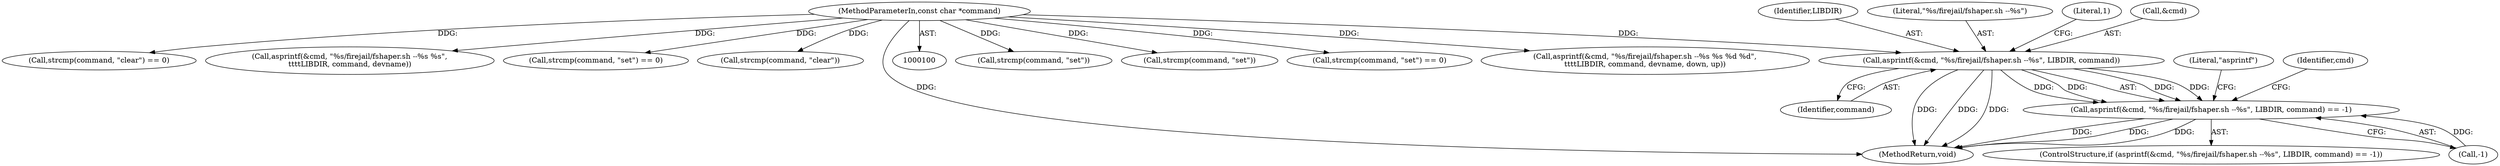 digraph "0_firejail_5d43fdcd215203868d440ffc42036f5f5ffc89fc@API" {
"1000372" [label="(Call,asprintf(&cmd, \"%s/firejail/fshaper.sh --%s\", LIBDIR, command))"];
"1000102" [label="(MethodParameterIn,const char *command)"];
"1000371" [label="(Call,asprintf(&cmd, \"%s/firejail/fshaper.sh --%s\", LIBDIR, command) == -1)"];
"1000333" [label="(Call,strcmp(command, \"set\"))"];
"1000193" [label="(Call,strcmp(command, \"set\"))"];
"1000332" [label="(Call,strcmp(command, \"set\") == 0)"];
"1000340" [label="(Call,asprintf(&cmd, \"%s/firejail/fshaper.sh --%s %s %d %d\",\n\t\t\t\tLIBDIR, command, devname, down, up))"];
"1000204" [label="(Call,strcmp(command, \"clear\") == 0)"];
"1000357" [label="(Call,asprintf(&cmd, \"%s/firejail/fshaper.sh --%s %s\",\n\t\t\t\tLIBDIR, command, devname))"];
"1000376" [label="(Identifier,LIBDIR)"];
"1000375" [label="(Literal,\"%s/firejail/fshaper.sh --%s\")"];
"1000371" [label="(Call,asprintf(&cmd, \"%s/firejail/fshaper.sh --%s\", LIBDIR, command) == -1)"];
"1000377" [label="(Identifier,command)"];
"1000192" [label="(Call,strcmp(command, \"set\") == 0)"];
"1000381" [label="(Literal,\"asprintf\")"];
"1000205" [label="(Call,strcmp(command, \"clear\"))"];
"1000379" [label="(Literal,1)"];
"1000372" [label="(Call,asprintf(&cmd, \"%s/firejail/fshaper.sh --%s\", LIBDIR, command))"];
"1000373" [label="(Call,&cmd)"];
"1000378" [label="(Call,-1)"];
"1000370" [label="(ControlStructure,if (asprintf(&cmd, \"%s/firejail/fshaper.sh --%s\", LIBDIR, command) == -1))"];
"1000383" [label="(Identifier,cmd)"];
"1000428" [label="(MethodReturn,void)"];
"1000102" [label="(MethodParameterIn,const char *command)"];
"1000372" -> "1000371"  [label="AST: "];
"1000372" -> "1000377"  [label="CFG: "];
"1000373" -> "1000372"  [label="AST: "];
"1000375" -> "1000372"  [label="AST: "];
"1000376" -> "1000372"  [label="AST: "];
"1000377" -> "1000372"  [label="AST: "];
"1000379" -> "1000372"  [label="CFG: "];
"1000372" -> "1000428"  [label="DDG: "];
"1000372" -> "1000428"  [label="DDG: "];
"1000372" -> "1000428"  [label="DDG: "];
"1000372" -> "1000371"  [label="DDG: "];
"1000372" -> "1000371"  [label="DDG: "];
"1000372" -> "1000371"  [label="DDG: "];
"1000372" -> "1000371"  [label="DDG: "];
"1000102" -> "1000372"  [label="DDG: "];
"1000102" -> "1000100"  [label="AST: "];
"1000102" -> "1000428"  [label="DDG: "];
"1000102" -> "1000192"  [label="DDG: "];
"1000102" -> "1000193"  [label="DDG: "];
"1000102" -> "1000204"  [label="DDG: "];
"1000102" -> "1000205"  [label="DDG: "];
"1000102" -> "1000332"  [label="DDG: "];
"1000102" -> "1000333"  [label="DDG: "];
"1000102" -> "1000340"  [label="DDG: "];
"1000102" -> "1000357"  [label="DDG: "];
"1000371" -> "1000370"  [label="AST: "];
"1000371" -> "1000378"  [label="CFG: "];
"1000378" -> "1000371"  [label="AST: "];
"1000381" -> "1000371"  [label="CFG: "];
"1000383" -> "1000371"  [label="CFG: "];
"1000371" -> "1000428"  [label="DDG: "];
"1000371" -> "1000428"  [label="DDG: "];
"1000371" -> "1000428"  [label="DDG: "];
"1000378" -> "1000371"  [label="DDG: "];
}
